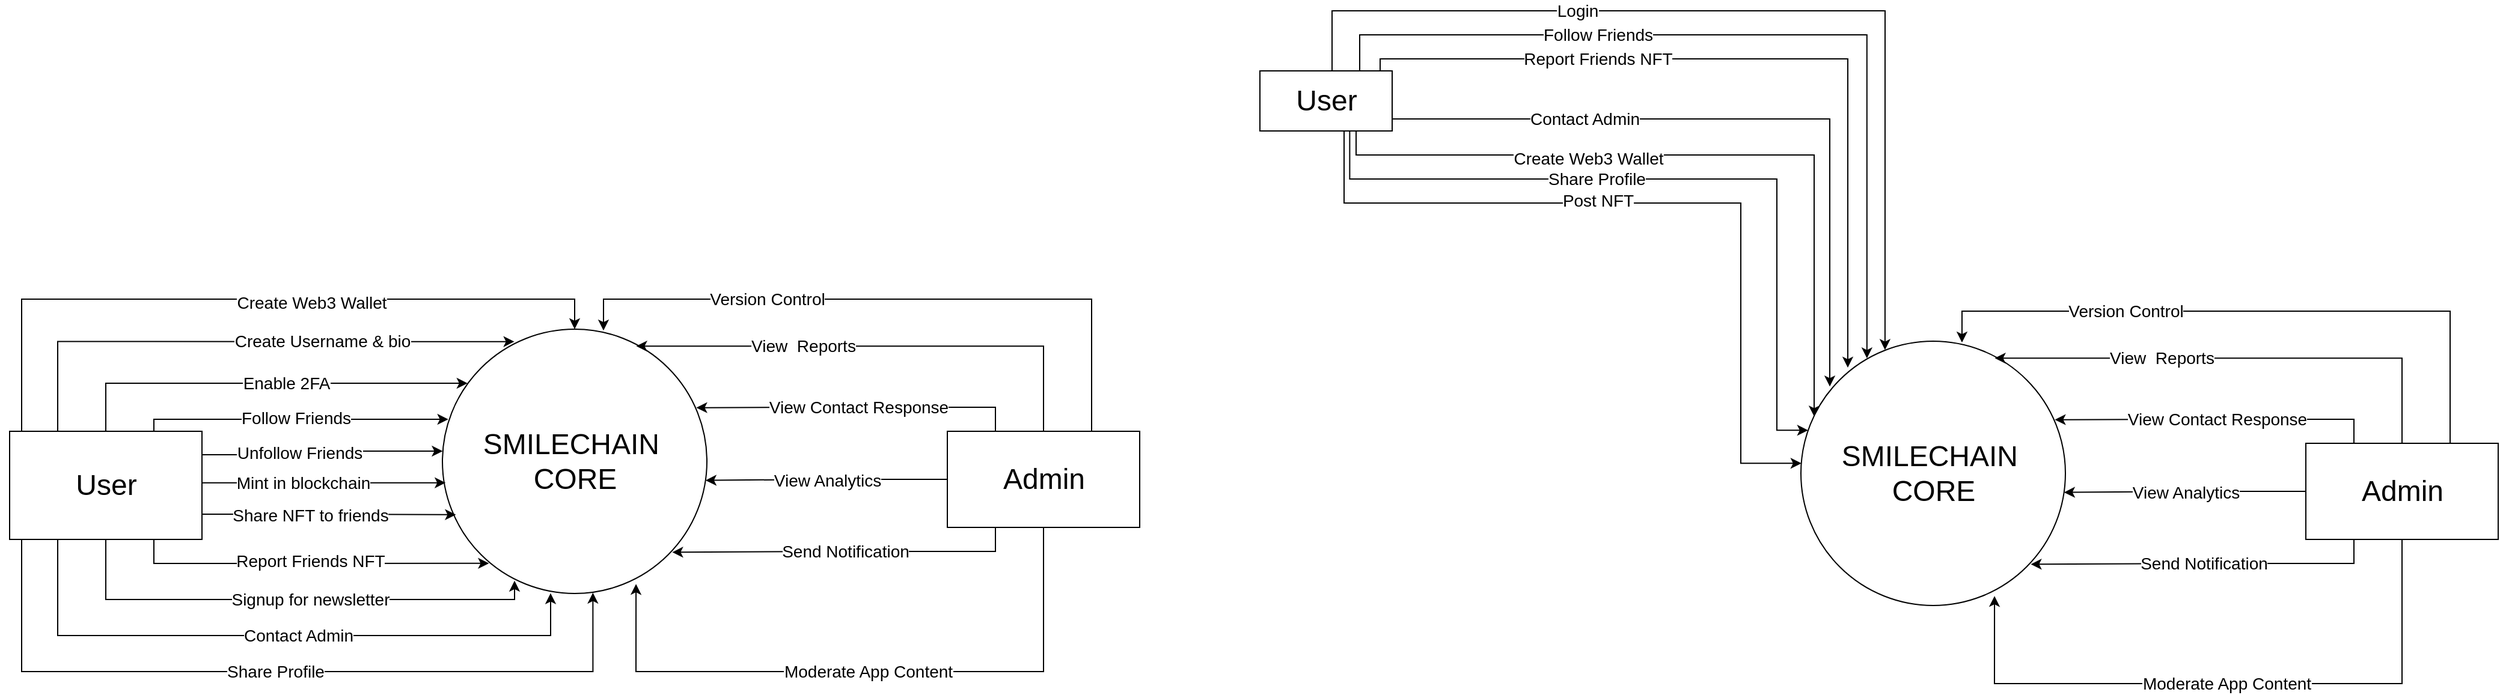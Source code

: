 <mxfile version="20.8.10" type="github">
  <diagram name="Page-1" id="5d7acffa-a066-3a61-03fe-96351882024d">
    <mxGraphModel dx="516" dy="220" grid="1" gridSize="10" guides="1" tooltips="1" connect="1" arrows="1" fold="1" page="1" pageScale="1" pageWidth="1100" pageHeight="850" background="#ffffff" math="0" shadow="0">
      <root>
        <mxCell id="0" />
        <mxCell id="1" parent="0" />
        <mxCell id="7fvaYo8_wZqHOtpPi-BS-1" value="&lt;font style=&quot;font-size: 24px;&quot;&gt;SMILECHAIN&amp;nbsp;&lt;br&gt;CORE&lt;br&gt;&lt;/font&gt;" style="shape=ellipse;html=1;dashed=0;whitespace=wrap;aspect=fixed;perimeter=ellipsePerimeter;" parent="1" vertex="1">
          <mxGeometry x="440" y="315" width="220" height="220" as="geometry" />
        </mxCell>
        <mxCell id="7fvaYo8_wZqHOtpPi-BS-4" value="&lt;font style=&quot;font-size: 14px;&quot;&gt;Create Web3 Wallet&lt;/font&gt;" style="edgeStyle=orthogonalEdgeStyle;rounded=0;orthogonalLoop=1;jettySize=auto;html=1;exitX=0;exitY=0;exitDx=0;exitDy=0;entryX=0.5;entryY=0;entryDx=0;entryDy=0;fontSize=24;" parent="1" source="7fvaYo8_wZqHOtpPi-BS-2" target="7fvaYo8_wZqHOtpPi-BS-1" edge="1">
          <mxGeometry x="0.193" relative="1" as="geometry">
            <Array as="points">
              <mxPoint x="90" y="400" />
              <mxPoint x="90" y="290" />
              <mxPoint x="550" y="290" />
            </Array>
            <mxPoint as="offset" />
          </mxGeometry>
        </mxCell>
        <mxCell id="7fvaYo8_wZqHOtpPi-BS-6" value="Create Username &amp;amp; bio" style="edgeStyle=orthogonalEdgeStyle;rounded=0;orthogonalLoop=1;jettySize=auto;html=1;exitX=0.25;exitY=0;exitDx=0;exitDy=0;entryX=0.272;entryY=0.047;entryDx=0;entryDy=0;entryPerimeter=0;fontSize=14;" parent="1" source="7fvaYo8_wZqHOtpPi-BS-2" target="7fvaYo8_wZqHOtpPi-BS-1" edge="1">
          <mxGeometry x="0.297" relative="1" as="geometry">
            <mxPoint as="offset" />
          </mxGeometry>
        </mxCell>
        <mxCell id="7fvaYo8_wZqHOtpPi-BS-7" style="edgeStyle=orthogonalEdgeStyle;rounded=0;orthogonalLoop=1;jettySize=auto;html=1;exitX=0.5;exitY=0;exitDx=0;exitDy=0;fontSize=14;entryX=0.095;entryY=0.206;entryDx=0;entryDy=0;entryPerimeter=0;" parent="1" source="7fvaYo8_wZqHOtpPi-BS-2" target="7fvaYo8_wZqHOtpPi-BS-1" edge="1">
          <mxGeometry relative="1" as="geometry">
            <mxPoint x="430" y="370" as="targetPoint" />
            <Array as="points">
              <mxPoint x="160" y="360" />
              <mxPoint x="461" y="360" />
            </Array>
          </mxGeometry>
        </mxCell>
        <mxCell id="7fvaYo8_wZqHOtpPi-BS-8" value="Enable 2FA" style="edgeLabel;html=1;align=center;verticalAlign=middle;resizable=0;points=[];fontSize=14;" parent="7fvaYo8_wZqHOtpPi-BS-7" vertex="1" connectable="0">
          <mxGeometry x="0.073" relative="1" as="geometry">
            <mxPoint x="7" as="offset" />
          </mxGeometry>
        </mxCell>
        <mxCell id="7fvaYo8_wZqHOtpPi-BS-9" style="edgeStyle=orthogonalEdgeStyle;rounded=0;orthogonalLoop=1;jettySize=auto;html=1;exitX=0.75;exitY=0;exitDx=0;exitDy=0;fontSize=14;entryX=0.022;entryY=0.341;entryDx=0;entryDy=0;entryPerimeter=0;" parent="1" source="7fvaYo8_wZqHOtpPi-BS-2" target="7fvaYo8_wZqHOtpPi-BS-1" edge="1">
          <mxGeometry relative="1" as="geometry">
            <mxPoint x="410" y="400" as="targetPoint" />
            <Array as="points">
              <mxPoint x="200" y="390" />
            </Array>
          </mxGeometry>
        </mxCell>
        <mxCell id="7fvaYo8_wZqHOtpPi-BS-10" value="Follow Friends" style="edgeLabel;html=1;align=center;verticalAlign=middle;resizable=0;points=[];fontSize=14;" parent="7fvaYo8_wZqHOtpPi-BS-9" vertex="1" connectable="0">
          <mxGeometry x="-0.001" y="1" relative="1" as="geometry">
            <mxPoint as="offset" />
          </mxGeometry>
        </mxCell>
        <mxCell id="7fvaYo8_wZqHOtpPi-BS-12" style="edgeStyle=orthogonalEdgeStyle;rounded=0;orthogonalLoop=1;jettySize=auto;html=1;exitX=1;exitY=0.5;exitDx=0;exitDy=0;fontSize=14;entryX=0.012;entryY=0.613;entryDx=0;entryDy=0;entryPerimeter=0;" parent="1" edge="1">
          <mxGeometry relative="1" as="geometry">
            <mxPoint x="240" y="438" as="sourcePoint" />
            <mxPoint x="442.64" y="442.86" as="targetPoint" />
            <Array as="points">
              <mxPoint x="240" y="443" />
            </Array>
          </mxGeometry>
        </mxCell>
        <mxCell id="7fvaYo8_wZqHOtpPi-BS-13" value="Mint in blockchain" style="edgeLabel;html=1;align=center;verticalAlign=middle;resizable=0;points=[];fontSize=14;" parent="7fvaYo8_wZqHOtpPi-BS-12" vertex="1" connectable="0">
          <mxGeometry x="-0.141" relative="1" as="geometry">
            <mxPoint as="offset" />
          </mxGeometry>
        </mxCell>
        <mxCell id="7fvaYo8_wZqHOtpPi-BS-14" style="edgeStyle=orthogonalEdgeStyle;rounded=0;orthogonalLoop=1;jettySize=auto;html=1;exitX=1;exitY=0.25;exitDx=0;exitDy=0;entryX=0.001;entryY=0.475;entryDx=0;entryDy=0;entryPerimeter=0;fontSize=14;" parent="1" edge="1">
          <mxGeometry relative="1" as="geometry">
            <mxPoint x="240" y="419.5" as="sourcePoint" />
            <mxPoint x="440.22" y="416.5" as="targetPoint" />
            <Array as="points">
              <mxPoint x="340" y="419" />
              <mxPoint x="340" y="417" />
            </Array>
          </mxGeometry>
        </mxCell>
        <mxCell id="7fvaYo8_wZqHOtpPi-BS-16" value="Unfollow Friends" style="edgeLabel;html=1;align=center;verticalAlign=middle;resizable=0;points=[];fontSize=14;" parent="7fvaYo8_wZqHOtpPi-BS-14" vertex="1" connectable="0">
          <mxGeometry x="-0.224" relative="1" as="geometry">
            <mxPoint x="2" y="-2" as="offset" />
          </mxGeometry>
        </mxCell>
        <mxCell id="7fvaYo8_wZqHOtpPi-BS-17" value="Share NFT to friends" style="edgeStyle=orthogonalEdgeStyle;rounded=0;orthogonalLoop=1;jettySize=auto;html=1;exitX=1;exitY=1;exitDx=0;exitDy=0;entryX=0.051;entryY=0.72;entryDx=0;entryDy=0;entryPerimeter=0;fontSize=14;" parent="1" edge="1">
          <mxGeometry x="-0.062" y="-1" relative="1" as="geometry">
            <mxPoint x="240" y="486" as="sourcePoint" />
            <mxPoint x="451.22" y="469.4" as="targetPoint" />
            <Array as="points">
              <mxPoint x="240" y="469" />
              <mxPoint x="340" y="469" />
            </Array>
            <mxPoint as="offset" />
          </mxGeometry>
        </mxCell>
        <mxCell id="7fvaYo8_wZqHOtpPi-BS-18" style="edgeStyle=orthogonalEdgeStyle;rounded=0;orthogonalLoop=1;jettySize=auto;html=1;exitX=0.75;exitY=1;exitDx=0;exitDy=0;entryX=0.176;entryY=0.886;entryDx=0;entryDy=0;entryPerimeter=0;fontSize=14;" parent="1" source="7fvaYo8_wZqHOtpPi-BS-2" target="7fvaYo8_wZqHOtpPi-BS-1" edge="1">
          <mxGeometry relative="1" as="geometry" />
        </mxCell>
        <mxCell id="7fvaYo8_wZqHOtpPi-BS-19" value="Report Friends NFT" style="edgeLabel;html=1;align=center;verticalAlign=middle;resizable=0;points=[];fontSize=14;" parent="7fvaYo8_wZqHOtpPi-BS-18" vertex="1" connectable="0">
          <mxGeometry x="-0.118" y="2" relative="1" as="geometry">
            <mxPoint x="18" as="offset" />
          </mxGeometry>
        </mxCell>
        <mxCell id="7fvaYo8_wZqHOtpPi-BS-20" style="edgeStyle=orthogonalEdgeStyle;rounded=0;orthogonalLoop=1;jettySize=auto;html=1;exitX=0.5;exitY=1;exitDx=0;exitDy=0;entryX=0.274;entryY=0.952;entryDx=0;entryDy=0;entryPerimeter=0;fontSize=14;" parent="1" source="7fvaYo8_wZqHOtpPi-BS-2" target="7fvaYo8_wZqHOtpPi-BS-1" edge="1">
          <mxGeometry relative="1" as="geometry">
            <Array as="points">
              <mxPoint x="160" y="540" />
              <mxPoint x="500" y="540" />
              <mxPoint x="500" y="524" />
            </Array>
          </mxGeometry>
        </mxCell>
        <mxCell id="7fvaYo8_wZqHOtpPi-BS-21" value="Signup for newsletter" style="edgeLabel;html=1;align=center;verticalAlign=middle;resizable=0;points=[];fontSize=14;" parent="7fvaYo8_wZqHOtpPi-BS-20" vertex="1" connectable="0">
          <mxGeometry x="0.014" y="2" relative="1" as="geometry">
            <mxPoint x="14" y="2" as="offset" />
          </mxGeometry>
        </mxCell>
        <mxCell id="NIe49fQJqidkVbKNJP8i-1" value="&lt;font style=&quot;font-size: 14px;&quot;&gt;Contact Admin&lt;/font&gt;" style="edgeStyle=orthogonalEdgeStyle;rounded=0;orthogonalLoop=1;jettySize=auto;html=1;exitX=0.25;exitY=1;exitDx=0;exitDy=0;entryX=0.413;entryY=0.999;entryDx=0;entryDy=0;entryPerimeter=0;" parent="1" source="7fvaYo8_wZqHOtpPi-BS-2" target="7fvaYo8_wZqHOtpPi-BS-1" edge="1">
          <mxGeometry x="0.065" relative="1" as="geometry">
            <Array as="points">
              <mxPoint x="120" y="570" />
              <mxPoint x="530" y="570" />
              <mxPoint x="530" y="535" />
            </Array>
            <mxPoint as="offset" />
          </mxGeometry>
        </mxCell>
        <mxCell id="NIe49fQJqidkVbKNJP8i-2" value="Share Profile" style="edgeStyle=orthogonalEdgeStyle;rounded=0;orthogonalLoop=1;jettySize=auto;html=1;exitX=0;exitY=1;exitDx=0;exitDy=0;entryX=0.569;entryY=0.997;entryDx=0;entryDy=0;entryPerimeter=0;fontSize=14;" parent="1" source="7fvaYo8_wZqHOtpPi-BS-2" target="7fvaYo8_wZqHOtpPi-BS-1" edge="1">
          <mxGeometry relative="1" as="geometry">
            <Array as="points">
              <mxPoint x="90" y="490" />
              <mxPoint x="90" y="600" />
              <mxPoint x="565" y="600" />
            </Array>
          </mxGeometry>
        </mxCell>
        <mxCell id="7fvaYo8_wZqHOtpPi-BS-2" value="&lt;font style=&quot;font-size: 24px;&quot;&gt;User&lt;/font&gt;" style="html=1;dashed=0;whitespace=wrap;" parent="1" vertex="1">
          <mxGeometry x="80" y="400" width="160" height="90" as="geometry" />
        </mxCell>
        <mxCell id="uL9zhZ6q0FrzlKMTOdcM-1" value="&lt;font style=&quot;font-size: 14px;&quot;&gt;View&amp;nbsp; Reports&lt;/font&gt;" style="edgeStyle=orthogonalEdgeStyle;rounded=0;orthogonalLoop=1;jettySize=auto;html=1;exitX=0.5;exitY=0;exitDx=0;exitDy=0;entryX=0.733;entryY=0.064;entryDx=0;entryDy=0;entryPerimeter=0;" parent="1" source="7fvaYo8_wZqHOtpPi-BS-3" target="7fvaYo8_wZqHOtpPi-BS-1" edge="1">
          <mxGeometry x="0.323" relative="1" as="geometry">
            <mxPoint as="offset" />
          </mxGeometry>
        </mxCell>
        <mxCell id="uL9zhZ6q0FrzlKMTOdcM-2" value="View Contact Response" style="edgeStyle=orthogonalEdgeStyle;rounded=0;orthogonalLoop=1;jettySize=auto;html=1;exitX=0.25;exitY=0;exitDx=0;exitDy=0;entryX=0.96;entryY=0.297;entryDx=0;entryDy=0;entryPerimeter=0;fontSize=14;" parent="1" source="7fvaYo8_wZqHOtpPi-BS-3" target="7fvaYo8_wZqHOtpPi-BS-1" edge="1">
          <mxGeometry relative="1" as="geometry" />
        </mxCell>
        <mxCell id="uL9zhZ6q0FrzlKMTOdcM-3" value="View Analytics" style="edgeStyle=orthogonalEdgeStyle;rounded=0;orthogonalLoop=1;jettySize=auto;html=1;exitX=0;exitY=0.5;exitDx=0;exitDy=0;entryX=0.995;entryY=0.572;entryDx=0;entryDy=0;entryPerimeter=0;fontSize=14;" parent="1" source="7fvaYo8_wZqHOtpPi-BS-3" target="7fvaYo8_wZqHOtpPi-BS-1" edge="1">
          <mxGeometry relative="1" as="geometry" />
        </mxCell>
        <mxCell id="uL9zhZ6q0FrzlKMTOdcM-6" value="Send Notification" style="edgeStyle=orthogonalEdgeStyle;rounded=0;orthogonalLoop=1;jettySize=auto;html=1;exitX=0.25;exitY=1;exitDx=0;exitDy=0;entryX=0.869;entryY=0.844;entryDx=0;entryDy=0;entryPerimeter=0;fontSize=14;" parent="1" source="7fvaYo8_wZqHOtpPi-BS-3" target="7fvaYo8_wZqHOtpPi-BS-1" edge="1">
          <mxGeometry relative="1" as="geometry" />
        </mxCell>
        <mxCell id="uL9zhZ6q0FrzlKMTOdcM-7" value="Moderate App Content" style="edgeStyle=orthogonalEdgeStyle;rounded=0;orthogonalLoop=1;jettySize=auto;html=1;exitX=0.5;exitY=1;exitDx=0;exitDy=0;entryX=0.732;entryY=0.964;entryDx=0;entryDy=0;entryPerimeter=0;fontSize=14;" parent="1" source="7fvaYo8_wZqHOtpPi-BS-3" target="7fvaYo8_wZqHOtpPi-BS-1" edge="1">
          <mxGeometry relative="1" as="geometry">
            <Array as="points">
              <mxPoint x="940" y="600" />
              <mxPoint x="601" y="600" />
            </Array>
          </mxGeometry>
        </mxCell>
        <mxCell id="uL9zhZ6q0FrzlKMTOdcM-9" value="Version Control" style="edgeStyle=orthogonalEdgeStyle;rounded=0;orthogonalLoop=1;jettySize=auto;html=1;exitX=0.75;exitY=0;exitDx=0;exitDy=0;entryX=0.609;entryY=0.005;entryDx=0;entryDy=0;entryPerimeter=0;fontSize=14;" parent="1" source="7fvaYo8_wZqHOtpPi-BS-3" target="7fvaYo8_wZqHOtpPi-BS-1" edge="1">
          <mxGeometry x="0.402" relative="1" as="geometry">
            <Array as="points">
              <mxPoint x="980" y="290" />
              <mxPoint x="574" y="290" />
            </Array>
            <mxPoint as="offset" />
          </mxGeometry>
        </mxCell>
        <mxCell id="7fvaYo8_wZqHOtpPi-BS-3" value="&lt;span style=&quot;font-size: 24px;&quot;&gt;Admin&lt;/span&gt;" style="html=1;dashed=0;whitespace=wrap;" parent="1" vertex="1">
          <mxGeometry x="860" y="400" width="160" height="80" as="geometry" />
        </mxCell>
        <mxCell id="1QMK_9NGRWRiEumfAoep-27" value="&lt;font style=&quot;font-size: 24px;&quot;&gt;SMILECHAIN&amp;nbsp;&lt;br&gt;CORE&lt;br&gt;&lt;/font&gt;" style="shape=ellipse;html=1;dashed=0;whitespace=wrap;aspect=fixed;perimeter=ellipsePerimeter;" vertex="1" parent="1">
          <mxGeometry x="1570" y="325" width="220" height="220" as="geometry" />
        </mxCell>
        <mxCell id="1QMK_9NGRWRiEumfAoep-28" value="&lt;font style=&quot;font-size: 14px;&quot;&gt;Create Web3 Wallet&lt;/font&gt;" style="edgeStyle=orthogonalEdgeStyle;rounded=0;orthogonalLoop=1;jettySize=auto;html=1;fontSize=24;exitX=0.774;exitY=0.997;exitDx=0;exitDy=0;exitPerimeter=0;entryX=0.05;entryY=0.285;entryDx=0;entryDy=0;entryPerimeter=0;" edge="1" parent="1" source="1QMK_9NGRWRiEumfAoep-45" target="1QMK_9NGRWRiEumfAoep-27">
          <mxGeometry x="-0.301" relative="1" as="geometry">
            <Array as="points">
              <mxPoint x="1200" y="150" />
              <mxPoint x="1200" y="170" />
              <mxPoint x="1581" y="170" />
            </Array>
            <mxPoint as="offset" />
            <mxPoint x="1219.94" y="150.35" as="sourcePoint" />
            <mxPoint x="1520" y="320" as="targetPoint" />
          </mxGeometry>
        </mxCell>
        <mxCell id="1QMK_9NGRWRiEumfAoep-29" value="Login" style="edgeStyle=orthogonalEdgeStyle;rounded=0;orthogonalLoop=1;jettySize=auto;html=1;exitX=0.25;exitY=0;exitDx=0;exitDy=0;fontSize=14;entryX=0.318;entryY=0.033;entryDx=0;entryDy=0;entryPerimeter=0;" edge="1" parent="1" source="1QMK_9NGRWRiEumfAoep-45" target="1QMK_9NGRWRiEumfAoep-27">
          <mxGeometry x="-0.307" relative="1" as="geometry">
            <mxPoint as="offset" />
            <mxPoint x="1640" y="320" as="targetPoint" />
            <Array as="points">
              <mxPoint x="1180" y="100" />
              <mxPoint x="1180" y="50" />
              <mxPoint x="1640" y="50" />
            </Array>
          </mxGeometry>
        </mxCell>
        <mxCell id="1QMK_9NGRWRiEumfAoep-32" style="edgeStyle=orthogonalEdgeStyle;rounded=0;orthogonalLoop=1;jettySize=auto;html=1;exitX=0.75;exitY=0;exitDx=0;exitDy=0;fontSize=14;entryX=0.236;entryY=0.065;entryDx=0;entryDy=0;entryPerimeter=0;" edge="1" parent="1">
          <mxGeometry relative="1" as="geometry">
            <mxPoint x="1624.92" y="339.3" as="targetPoint" />
            <Array as="points">
              <mxPoint x="1203" y="100" />
              <mxPoint x="1203" y="70" />
              <mxPoint x="1625" y="70" />
            </Array>
            <mxPoint x="1205.5" y="100" as="sourcePoint" />
          </mxGeometry>
        </mxCell>
        <mxCell id="1QMK_9NGRWRiEumfAoep-33" value="Follow Friends" style="edgeLabel;html=1;align=center;verticalAlign=middle;resizable=0;points=[];fontSize=14;" vertex="1" connectable="0" parent="1QMK_9NGRWRiEumfAoep-32">
          <mxGeometry x="-0.001" y="1" relative="1" as="geometry">
            <mxPoint x="-131" y="1" as="offset" />
          </mxGeometry>
        </mxCell>
        <mxCell id="1QMK_9NGRWRiEumfAoep-39" style="edgeStyle=orthogonalEdgeStyle;rounded=0;orthogonalLoop=1;jettySize=auto;html=1;exitX=0.909;exitY=0;exitDx=0;exitDy=0;fontSize=14;exitPerimeter=0;" edge="1" parent="1" source="1QMK_9NGRWRiEumfAoep-45">
          <mxGeometry relative="1" as="geometry">
            <mxPoint x="1230.11" y="116.9" as="sourcePoint" />
            <mxPoint x="1609" y="347" as="targetPoint" />
            <Array as="points">
              <mxPoint x="1220" y="90" />
              <mxPoint x="1609" y="90" />
            </Array>
          </mxGeometry>
        </mxCell>
        <mxCell id="1QMK_9NGRWRiEumfAoep-40" value="Report Friends NFT" style="edgeLabel;html=1;align=center;verticalAlign=middle;resizable=0;points=[];fontSize=14;" vertex="1" connectable="0" parent="1QMK_9NGRWRiEumfAoep-39">
          <mxGeometry x="-0.118" y="2" relative="1" as="geometry">
            <mxPoint x="-99" y="2" as="offset" />
          </mxGeometry>
        </mxCell>
        <mxCell id="1QMK_9NGRWRiEumfAoep-43" value="&lt;font style=&quot;font-size: 14px;&quot;&gt;Contact Admin&lt;/font&gt;" style="edgeStyle=orthogonalEdgeStyle;rounded=0;orthogonalLoop=1;jettySize=auto;html=1;exitX=0.993;exitY=0.697;exitDx=0;exitDy=0;exitPerimeter=0;" edge="1" parent="1" source="1QMK_9NGRWRiEumfAoep-45">
          <mxGeometry x="-0.44" relative="1" as="geometry">
            <Array as="points">
              <mxPoint x="1229" y="140" />
              <mxPoint x="1594" y="140" />
            </Array>
            <mxPoint as="offset" />
            <mxPoint x="1234" y="132.5" as="sourcePoint" />
            <mxPoint x="1594" y="362.687" as="targetPoint" />
          </mxGeometry>
        </mxCell>
        <mxCell id="1QMK_9NGRWRiEumfAoep-44" value="Share Profile" style="edgeStyle=orthogonalEdgeStyle;rounded=0;orthogonalLoop=1;jettySize=auto;html=1;exitX=0.679;exitY=0.986;exitDx=0;exitDy=0;entryX=0.027;entryY=0.337;entryDx=0;entryDy=0;entryPerimeter=0;fontSize=14;exitPerimeter=0;" edge="1" parent="1" source="1QMK_9NGRWRiEumfAoep-45" target="1QMK_9NGRWRiEumfAoep-27">
          <mxGeometry x="-0.22" relative="1" as="geometry">
            <Array as="points">
              <mxPoint x="1195" y="190" />
              <mxPoint x="1550" y="190" />
              <mxPoint x="1550" y="399" />
            </Array>
            <mxPoint as="offset" />
          </mxGeometry>
        </mxCell>
        <mxCell id="1QMK_9NGRWRiEumfAoep-53" style="edgeStyle=orthogonalEdgeStyle;rounded=0;orthogonalLoop=1;jettySize=auto;html=1;exitX=0.5;exitY=1;exitDx=0;exitDy=0;entryX=0.002;entryY=0.462;entryDx=0;entryDy=0;entryPerimeter=0;" edge="1" parent="1" source="1QMK_9NGRWRiEumfAoep-45" target="1QMK_9NGRWRiEumfAoep-27">
          <mxGeometry relative="1" as="geometry">
            <Array as="points">
              <mxPoint x="1190" y="150" />
              <mxPoint x="1190" y="210" />
              <mxPoint x="1520" y="210" />
              <mxPoint x="1520" y="427" />
            </Array>
          </mxGeometry>
        </mxCell>
        <mxCell id="1QMK_9NGRWRiEumfAoep-54" value="&lt;font style=&quot;font-size: 14px;&quot;&gt;Post NFT&lt;/font&gt;" style="edgeLabel;html=1;align=center;verticalAlign=middle;resizable=0;points=[];" vertex="1" connectable="0" parent="1QMK_9NGRWRiEumfAoep-53">
          <mxGeometry x="-0.088" y="2" relative="1" as="geometry">
            <mxPoint x="-21" as="offset" />
          </mxGeometry>
        </mxCell>
        <mxCell id="1QMK_9NGRWRiEumfAoep-45" value="&lt;font style=&quot;font-size: 24px;&quot;&gt;User&lt;/font&gt;" style="html=1;dashed=0;whitespace=wrap;" vertex="1" parent="1">
          <mxGeometry x="1120" y="100" width="110" height="50" as="geometry" />
        </mxCell>
        <mxCell id="1QMK_9NGRWRiEumfAoep-46" value="&lt;font style=&quot;font-size: 14px;&quot;&gt;View&amp;nbsp; Reports&lt;/font&gt;" style="edgeStyle=orthogonalEdgeStyle;rounded=0;orthogonalLoop=1;jettySize=auto;html=1;exitX=0.5;exitY=0;exitDx=0;exitDy=0;entryX=0.733;entryY=0.064;entryDx=0;entryDy=0;entryPerimeter=0;" edge="1" parent="1" source="1QMK_9NGRWRiEumfAoep-52" target="1QMK_9NGRWRiEumfAoep-27">
          <mxGeometry x="0.323" relative="1" as="geometry">
            <mxPoint as="offset" />
          </mxGeometry>
        </mxCell>
        <mxCell id="1QMK_9NGRWRiEumfAoep-47" value="View Contact Response" style="edgeStyle=orthogonalEdgeStyle;rounded=0;orthogonalLoop=1;jettySize=auto;html=1;exitX=0.25;exitY=0;exitDx=0;exitDy=0;entryX=0.96;entryY=0.297;entryDx=0;entryDy=0;entryPerimeter=0;fontSize=14;" edge="1" parent="1" source="1QMK_9NGRWRiEumfAoep-52" target="1QMK_9NGRWRiEumfAoep-27">
          <mxGeometry relative="1" as="geometry" />
        </mxCell>
        <mxCell id="1QMK_9NGRWRiEumfAoep-48" value="View Analytics" style="edgeStyle=orthogonalEdgeStyle;rounded=0;orthogonalLoop=1;jettySize=auto;html=1;exitX=0;exitY=0.5;exitDx=0;exitDy=0;entryX=0.995;entryY=0.572;entryDx=0;entryDy=0;entryPerimeter=0;fontSize=14;" edge="1" parent="1" source="1QMK_9NGRWRiEumfAoep-52" target="1QMK_9NGRWRiEumfAoep-27">
          <mxGeometry relative="1" as="geometry" />
        </mxCell>
        <mxCell id="1QMK_9NGRWRiEumfAoep-49" value="Send Notification" style="edgeStyle=orthogonalEdgeStyle;rounded=0;orthogonalLoop=1;jettySize=auto;html=1;exitX=0.25;exitY=1;exitDx=0;exitDy=0;entryX=0.869;entryY=0.844;entryDx=0;entryDy=0;entryPerimeter=0;fontSize=14;" edge="1" parent="1" source="1QMK_9NGRWRiEumfAoep-52" target="1QMK_9NGRWRiEumfAoep-27">
          <mxGeometry relative="1" as="geometry" />
        </mxCell>
        <mxCell id="1QMK_9NGRWRiEumfAoep-50" value="Moderate App Content" style="edgeStyle=orthogonalEdgeStyle;rounded=0;orthogonalLoop=1;jettySize=auto;html=1;exitX=0.5;exitY=1;exitDx=0;exitDy=0;entryX=0.732;entryY=0.964;entryDx=0;entryDy=0;entryPerimeter=0;fontSize=14;" edge="1" parent="1" source="1QMK_9NGRWRiEumfAoep-52" target="1QMK_9NGRWRiEumfAoep-27">
          <mxGeometry relative="1" as="geometry">
            <Array as="points">
              <mxPoint x="2070" y="610" />
              <mxPoint x="1731" y="610" />
            </Array>
          </mxGeometry>
        </mxCell>
        <mxCell id="1QMK_9NGRWRiEumfAoep-51" value="Version Control" style="edgeStyle=orthogonalEdgeStyle;rounded=0;orthogonalLoop=1;jettySize=auto;html=1;exitX=0.75;exitY=0;exitDx=0;exitDy=0;entryX=0.609;entryY=0.005;entryDx=0;entryDy=0;entryPerimeter=0;fontSize=14;" edge="1" parent="1" source="1QMK_9NGRWRiEumfAoep-52" target="1QMK_9NGRWRiEumfAoep-27">
          <mxGeometry x="0.402" relative="1" as="geometry">
            <Array as="points">
              <mxPoint x="2110" y="300" />
              <mxPoint x="1704" y="300" />
            </Array>
            <mxPoint as="offset" />
          </mxGeometry>
        </mxCell>
        <mxCell id="1QMK_9NGRWRiEumfAoep-52" value="&lt;span style=&quot;font-size: 24px;&quot;&gt;Admin&lt;/span&gt;" style="html=1;dashed=0;whitespace=wrap;" vertex="1" parent="1">
          <mxGeometry x="1990" y="410" width="160" height="80" as="geometry" />
        </mxCell>
      </root>
    </mxGraphModel>
  </diagram>
</mxfile>
